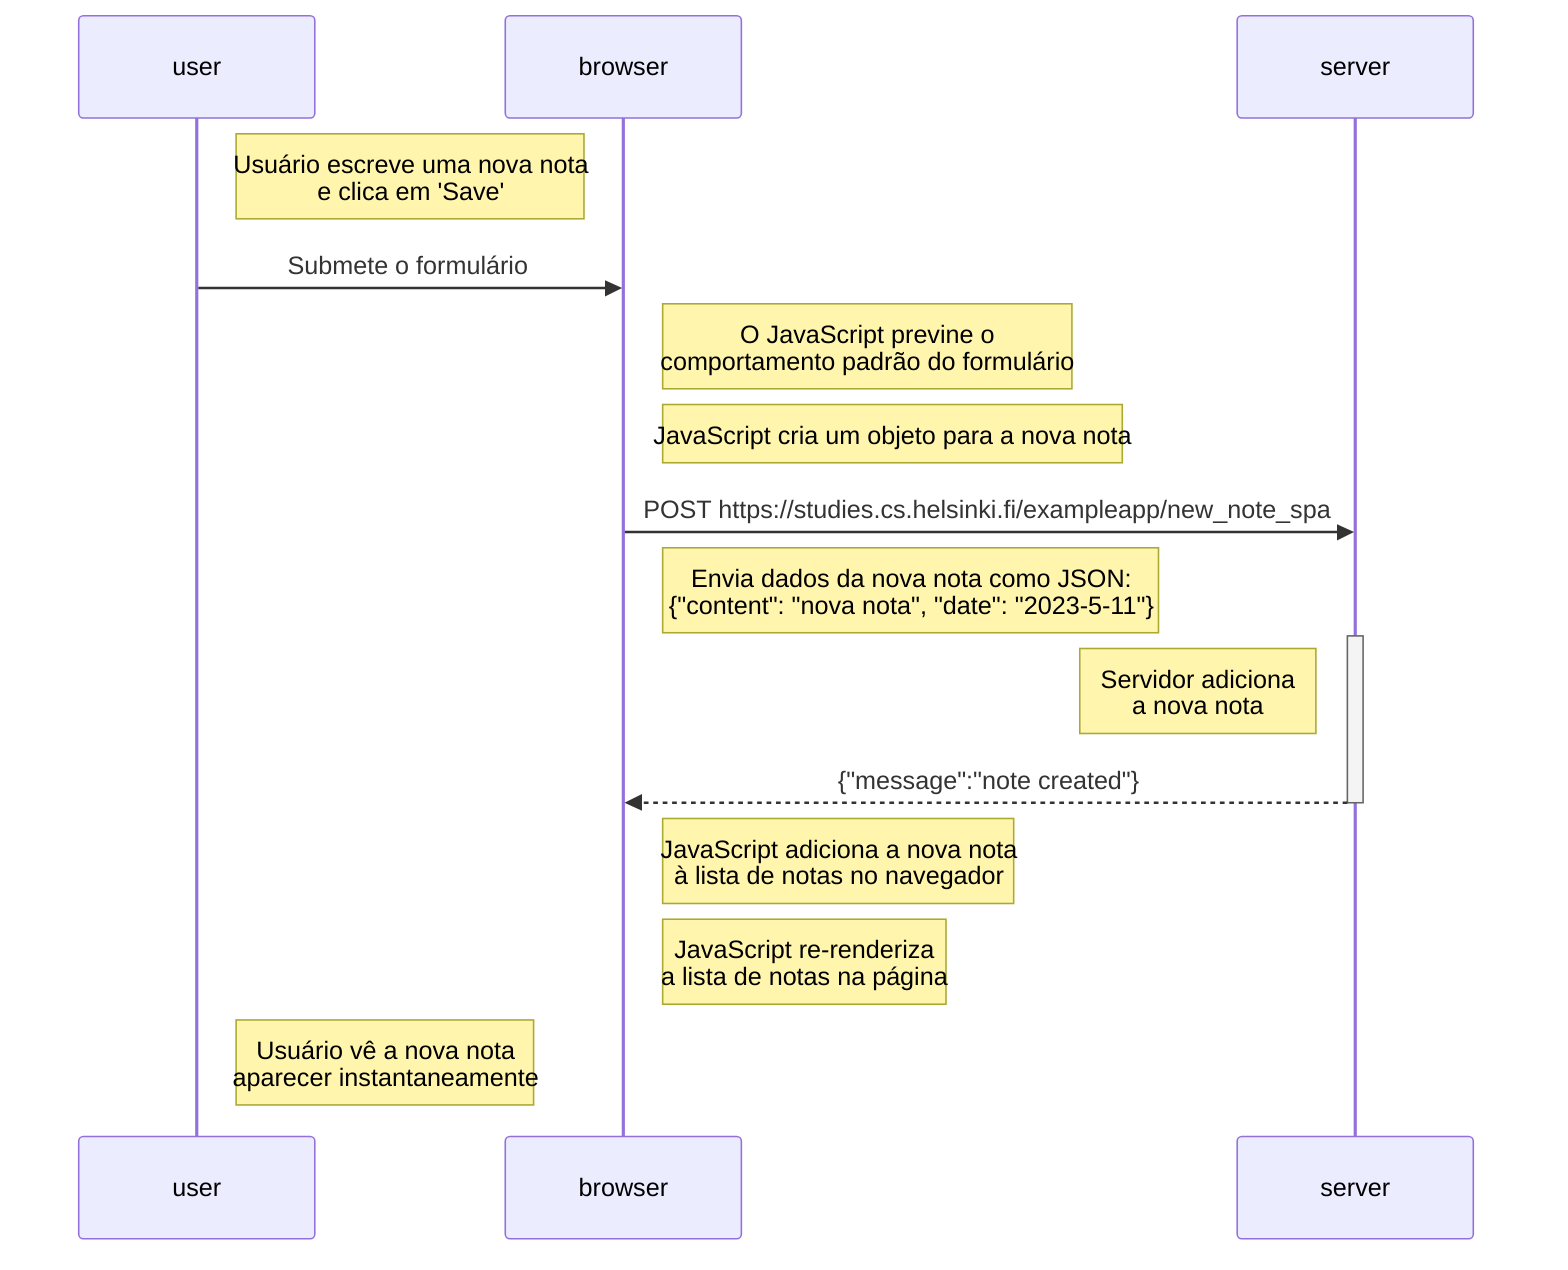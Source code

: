 sequenceDiagram
    participant user
    participant browser
    participant server

    Note right of user: Usuário escreve uma nova nota<br/>e clica em 'Save'

    user->>browser: Submete o formulário

    Note right of browser: O JavaScript previne o<br/>comportamento padrão do formulário

    Note right of browser: JavaScript cria um objeto para a nova nota

    browser->>server: POST https://studies.cs.helsinki.fi/exampleapp/new_note_spa
    Note right of browser: Envia dados da nova nota como JSON:<br/>{"content": "nova nota", "date": "2023-5-11"}

    activate server
    Note left of server: Servidor adiciona<br/>a nova nota
    server-->>browser: {"message":"note created"}
    deactivate server

    Note right of browser: JavaScript adiciona a nova nota<br/>à lista de notas no navegador

    Note right of browser: JavaScript re-renderiza<br/>a lista de notas na página

    Note right of user: Usuário vê a nova nota<br/>aparecer instantaneamente